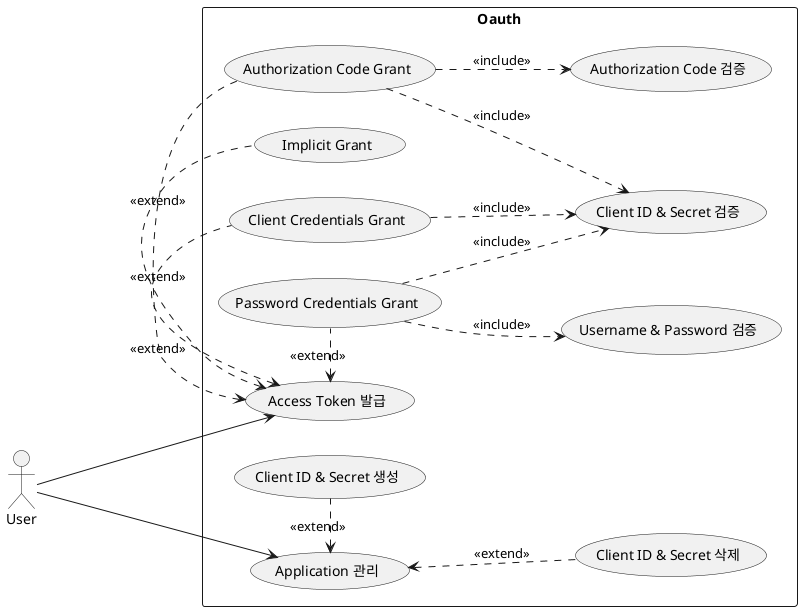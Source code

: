 @startuml
left to right direction

:User:

rectangle Oauth {
	(Access Token 발급) as token
	(Authorization Code Grant) as acg
	(Authorization Code 검증) as acv
	(Implicit Grant) as ig
	(Password Credentials Grant) as pcg
	(Username & Password 검증) as upv
	(Client Credentials Grant) as ccg
	(Client ID & Secret 검증) as csv
	
	(Application 관리) as app
	(Client ID & Secret 생성) as cis1
	(Client ID & Secret 삭제) as cis2
	
	token <. acg : <<extend>>
	token <. ig : <<extend>>
	token <. pcg : <<extend>>
	token <. ccg : <<extend>>
	
	acg ..> csv : <<include>>
	pcg ..> csv : <<include>>
	ccg ..> csv : <<include>>
	
	acg ..> acv : <<include>>
	pcg ..> upv : <<include>>
	
	app <. cis1 : <<extend>>
	app <.. cis2 : <<extend>>
}

User ---> token
User ---> app

@enduml